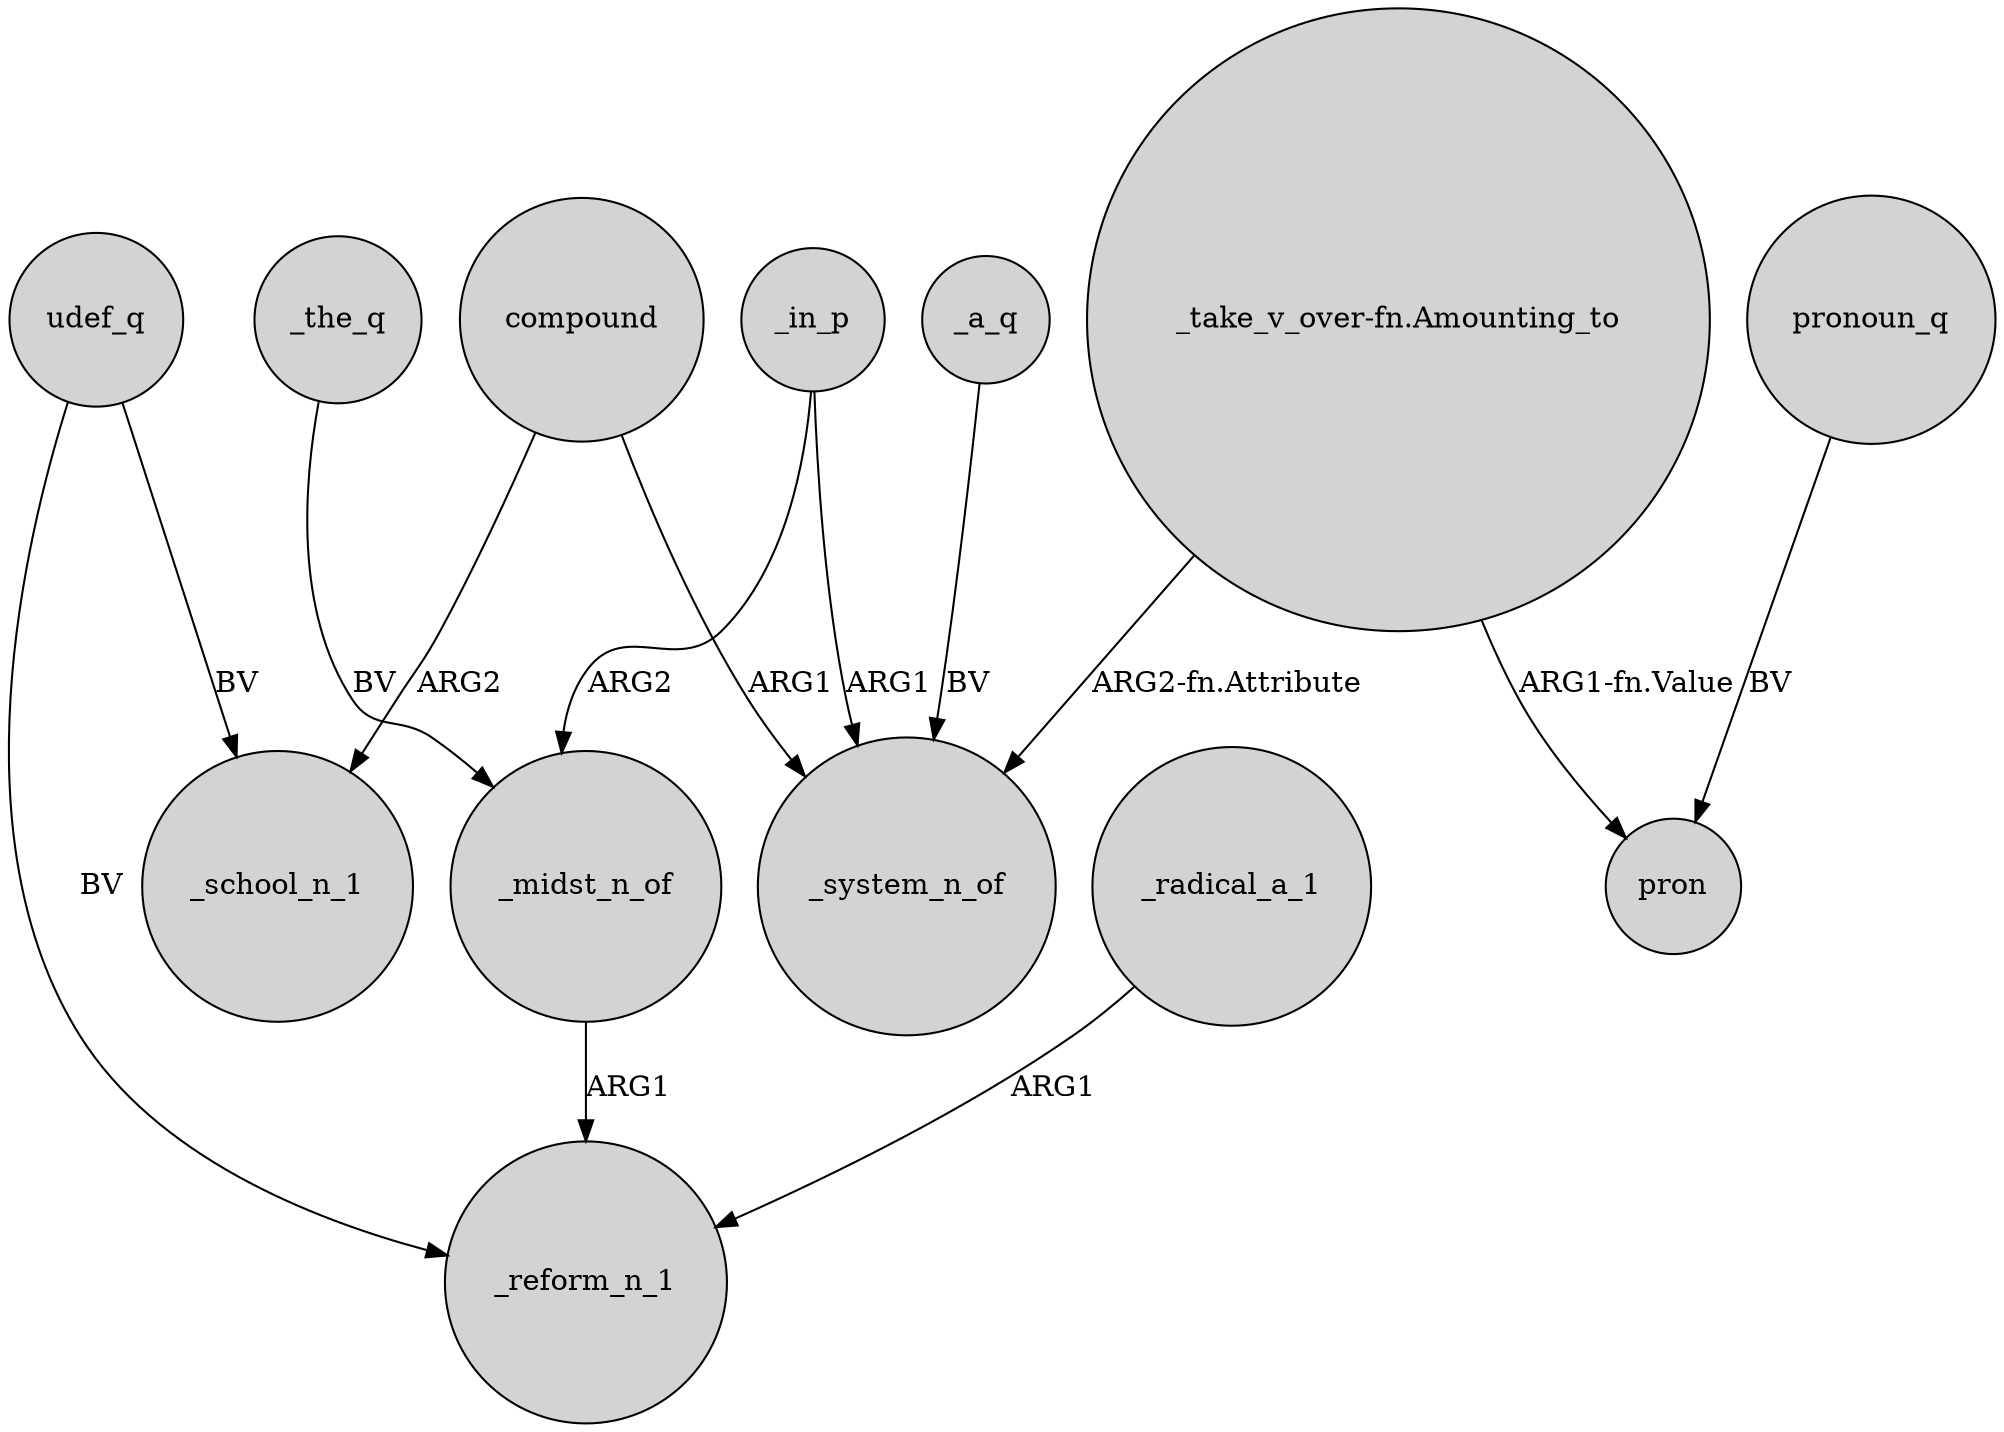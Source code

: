digraph {
	node [shape=circle style=filled]
	compound -> _system_n_of [label=ARG1]
	udef_q -> _school_n_1 [label=BV]
	udef_q -> _reform_n_1 [label=BV]
	_in_p -> _system_n_of [label=ARG1]
	_the_q -> _midst_n_of [label=BV]
	_in_p -> _midst_n_of [label=ARG2]
	"_take_v_over-fn.Amounting_to" -> pron [label="ARG1-fn.Value"]
	_radical_a_1 -> _reform_n_1 [label=ARG1]
	pronoun_q -> pron [label=BV]
	"_take_v_over-fn.Amounting_to" -> _system_n_of [label="ARG2-fn.Attribute"]
	_midst_n_of -> _reform_n_1 [label=ARG1]
	_a_q -> _system_n_of [label=BV]
	compound -> _school_n_1 [label=ARG2]
}
